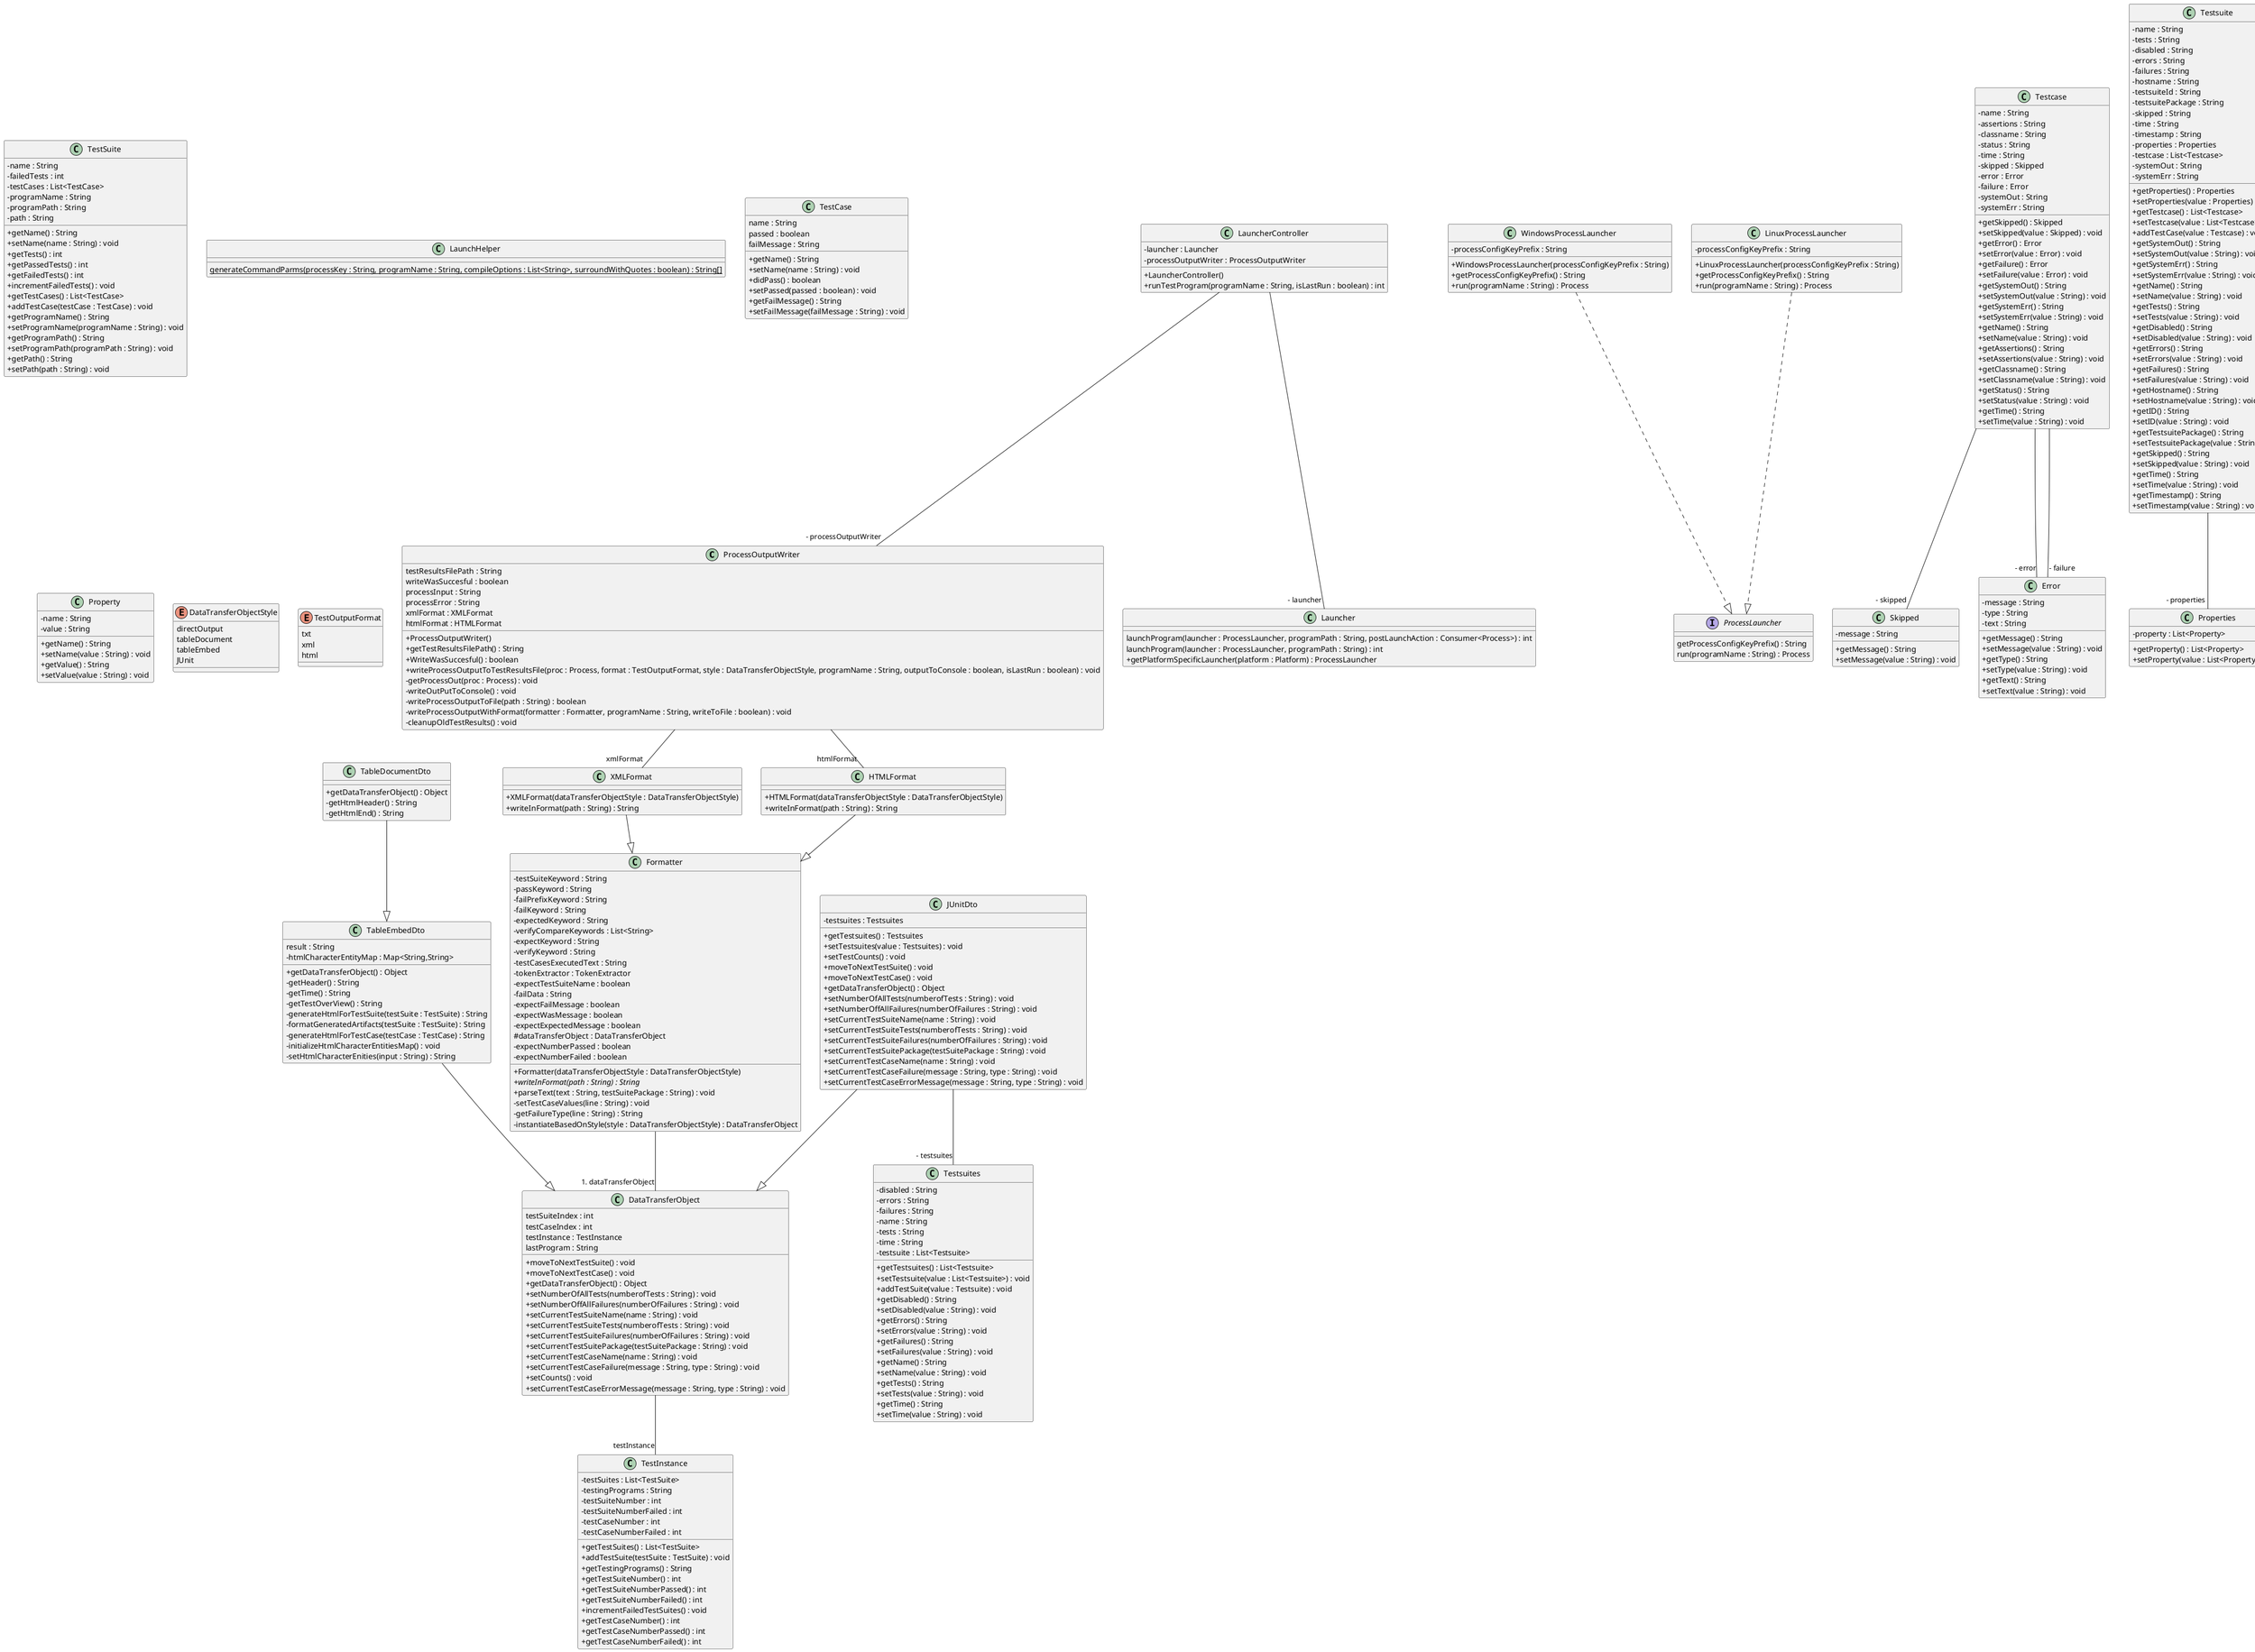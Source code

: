 @startuml
skinparam classAttributeIconSize 0
class ProcessOutputWriter{
testResultsFilePath : String
writeWasSuccesful : boolean
processInput : String
processError : String
xmlFormat : XMLFormat
htmlFormat : HTMLFormat
+ ProcessOutputWriter()
+ getTestResultsFilePath() : String
+ WriteWasSuccesful() : boolean
+ writeProcessOutputToTestResultsFile(proc : Process, format : TestOutputFormat, style : DataTransferObjectStyle, programName : String, outputToConsole : boolean, isLastRun : boolean) : void
- getProcessOut(proc : Process) : void
- writeOutPutToConsole() : void
- writeProcessOutputToFile(path : String) : boolean
- writeProcessOutputWithFormat(formatter : Formatter, programName : String, writeToFile : boolean) : void
- cleanupOldTestResults() : void
}
class Launcher{
launchProgram(launcher : ProcessLauncher, programPath : String, postLaunchAction : Consumer<Process>) : int
launchProgram(launcher : ProcessLauncher, programPath : String) : int
+ getPlatformSpecificLauncher(platform : Platform) : ProcessLauncher
}
class TestSuite{
- name : String
- failedTests : int
- testCases : List<TestCase>
- programName : String
- programPath : String
- path : String
+ getName() : String
+ setName(name : String) : void
+ getTests() : int
+ getPassedTests() : int
+ getFailedTests() : int
+ incrementFailedTests() : void
+ getTestCases() : List<TestCase>
+ addTestCase(testCase : TestCase) : void
+ getProgramName() : String
+ setProgramName(programName : String) : void
+ getProgramPath() : String
+ setProgramPath(programPath : String) : void
+ getPath() : String
+ setPath(path : String) : void
}
class WindowsProcessLauncher{
- processConfigKeyPrefix : String
+ WindowsProcessLauncher(processConfigKeyPrefix : String)
+ getProcessConfigKeyPrefix() : String
+ run(programName : String) : Process
}
WindowsProcessLauncher ..|> ProcessLauncher
class DataTransferObject{
testSuiteIndex : int
testCaseIndex : int
testInstance : TestInstance
lastProgram : String
+ moveToNextTestSuite() : void
+ moveToNextTestCase() : void
+ getDataTransferObject() : Object
+ setNumberOfAllTests(numberofTests : String) : void
+ setNumberOffAllFailures(numberOfFailures : String) : void
+ setCurrentTestSuiteName(name : String) : void
+ setCurrentTestSuiteTests(numberofTests : String) : void
+ setCurrentTestSuiteFailures(numberOfFailures : String) : void
+ setCurrentTestSuitePackage(testSuitePackage : String) : void
+ setCurrentTestCaseName(name : String) : void
+ setCurrentTestCaseFailure(message : String, type : String) : void
+ setCounts() : void
+ setCurrentTestCaseErrorMessage(message : String, type : String) : void
}
class LauncherController{
- launcher : Launcher
- processOutputWriter : ProcessOutputWriter
+ LauncherController()
+ runTestProgram(programName : String, isLastRun : boolean) : int
}
class LaunchHelper{
{static} generateCommandParms(processKey : String, programName : String, compileOptions : List<String>, surroundWithQuotes : boolean) : String[]
}
class XMLFormat{
+ XMLFormat(dataTransferObjectStyle : DataTransferObjectStyle)
+ writeInFormat(path : String) : String
}
XMLFormat --|> Formatter
class Skipped{
- message : String
+ getMessage() : String
+ setMessage(value : String) : void
}
class Testsuites{
- disabled : String
- errors : String
- failures : String
- name : String
- tests : String
- time : String
- testsuite : List<Testsuite>
+ getTestsuites() : List<Testsuite>
+ setTestsuite(value : List<Testsuite>) : void
+ addTestSuite(value : Testsuite) : void
+ getDisabled() : String
+ setDisabled(value : String) : void
+ getErrors() : String
+ setErrors(value : String) : void
+ getFailures() : String
+ setFailures(value : String) : void
+ getName() : String
+ setName(value : String) : void
+ getTests() : String
+ setTests(value : String) : void
+ getTime() : String
+ setTime(value : String) : void
}
class HTMLFormat{
+ HTMLFormat(dataTransferObjectStyle : DataTransferObjectStyle)
+ writeInFormat(path : String) : String
}
HTMLFormat --|> Formatter
class TestCase{
name : String
passed : boolean
failMessage : String
+ getName() : String
+ setName(name : String) : void
+ didPass() : boolean
+ setPassed(passed : boolean) : void
+ getFailMessage() : String
+ setFailMessage(failMessage : String) : void
}
class Properties{
- property : List<Property>
+ getProperty() : List<Property>
+ setProperty(value : List<Property>) : void
}
class Testcase{
- name : String
- assertions : String
- classname : String
- status : String
- time : String
- skipped : Skipped
- error : Error
- failure : Error
- systemOut : String
- systemErr : String
+ getSkipped() : Skipped
+ setSkipped(value : Skipped) : void
+ getError() : Error
+ setError(value : Error) : void
+ getFailure() : Error
+ setFailure(value : Error) : void
+ getSystemOut() : String
+ setSystemOut(value : String) : void
+ getSystemErr() : String
+ setSystemErr(value : String) : void
+ getName() : String
+ setName(value : String) : void
+ getAssertions() : String
+ setAssertions(value : String) : void
+ getClassname() : String
+ setClassname(value : String) : void
+ getStatus() : String
+ setStatus(value : String) : void
+ getTime() : String
+ setTime(value : String) : void
}
class TableEmbedDto{
result : String
- htmlCharacterEntityMap : Map<String,String>
+ getDataTransferObject() : Object
- getHeader() : String
- getTime() : String
- getTestOverView() : String
- generateHtmlForTestSuite(testSuite : TestSuite) : String
- formatGeneratedArtifacts(testSuite : TestSuite) : String
- generateHtmlForTestCase(testCase : TestCase) : String
- initializeHtmlCharacterEntitiesMap() : void
- setHtmlCharacterEnities(input : String) : String
}
TableEmbedDto --|> DataTransferObject
class JUnitDto{
- testsuites : Testsuites
+ getTestsuites() : Testsuites
+ setTestsuites(value : Testsuites) : void
+ setTestCounts() : void
+ moveToNextTestSuite() : void
+ moveToNextTestCase() : void
+ getDataTransferObject() : Object
+ setNumberOfAllTests(numberofTests : String) : void
+ setNumberOffAllFailures(numberOfFailures : String) : void
+ setCurrentTestSuiteName(name : String) : void
+ setCurrentTestSuiteTests(numberofTests : String) : void
+ setCurrentTestSuiteFailures(numberOfFailures : String) : void
+ setCurrentTestSuitePackage(testSuitePackage : String) : void
+ setCurrentTestCaseName(name : String) : void
+ setCurrentTestCaseFailure(message : String, type : String) : void
+ setCurrentTestCaseErrorMessage(message : String, type : String) : void
}
JUnitDto --|> DataTransferObject
class Property{
- name : String
- value : String
+ getName() : String
+ setName(value : String) : void
+ getValue() : String
+ setValue(value : String) : void
}
class Formatter{
- testSuiteKeyword : String
- passKeyword : String
- failPrefixKeyword : String
- failKeyword : String
- expectedKeyword : String
- verifyCompareKeywords : List<String>
- expectKeyword : String
- verifyKeyword : String
- testCasesExecutedText : String
- tokenExtractor : TokenExtractor
- expectTestSuiteName : boolean
- failData : String
- expectFailMessage : boolean
- expectWasMessage : boolean
- expectExpectedMessage : boolean
# dataTransferObject : DataTransferObject
- expectNumberPassed : boolean
- expectNumberFailed : boolean
+ Formatter(dataTransferObjectStyle : DataTransferObjectStyle)
+ {abstract} writeInFormat(path : String) : String
+ parseText(text : String, testSuitePackage : String) : void
- setTestCaseValues(line : String) : void
- getFailureType(line : String) : String
- instantiateBasedOnStyle(style : DataTransferObjectStyle) : DataTransferObject
}
class LinuxProcessLauncher{
- processConfigKeyPrefix : String
+ LinuxProcessLauncher(processConfigKeyPrefix : String)
+ getProcessConfigKeyPrefix() : String
+ run(programName : String) : Process
}
LinuxProcessLauncher ..|> ProcessLauncher
class Testsuite{
- name : String
- tests : String
- disabled : String
- errors : String
- failures : String
- hostname : String
- testsuiteId : String
- testsuitePackage : String
- skipped : String
- time : String
- timestamp : String
- properties : Properties
- testcase : List<Testcase>
- systemOut : String
- systemErr : String
+ getProperties() : Properties
+ setProperties(value : Properties) : void
+ getTestcase() : List<Testcase>
+ setTestcase(value : List<Testcase>) : void
+ addTestCase(value : Testcase) : void
+ getSystemOut() : String
+ setSystemOut(value : String) : void
+ getSystemErr() : String
+ setSystemErr(value : String) : void
+ getName() : String
+ setName(value : String) : void
+ getTests() : String
+ setTests(value : String) : void
+ getDisabled() : String
+ setDisabled(value : String) : void
+ getErrors() : String
+ setErrors(value : String) : void
+ getFailures() : String
+ setFailures(value : String) : void
+ getHostname() : String
+ setHostname(value : String) : void
+ getID() : String
+ setID(value : String) : void
+ getTestsuitePackage() : String
+ setTestsuitePackage(value : String) : void
+ getSkipped() : String
+ setSkipped(value : String) : void
+ getTime() : String
+ setTime(value : String) : void
+ getTimestamp() : String
+ setTimestamp(value : String) : void
}
class Error{
- message : String
- type : String
- text : String
+ getMessage() : String
+ setMessage(value : String) : void
+ getType() : String
+ setType(value : String) : void
+ getText() : String
+ setText(value : String) : void
}
class TableDocumentDto{
+ getDataTransferObject() : Object
- getHtmlHeader() : String
- getHtmlEnd() : String
}
TableDocumentDto --|> TableEmbedDto
class TestInstance{
- testSuites : List<TestSuite>
- testingPrograms : String
- testSuiteNumber : int
- testSuiteNumberFailed : int
- testCaseNumber : int
- testCaseNumberFailed : int
+ getTestSuites() : List<TestSuite>
+ addTestSuite(testSuite : TestSuite) : void
+ getTestingPrograms() : String
+ getTestSuiteNumber() : int
+ getTestSuiteNumberPassed() : int
+ getTestSuiteNumberFailed() : int
+ incrementFailedTestSuites() : void
+ getTestCaseNumber() : int
+ getTestCaseNumberPassed() : int
+ getTestCaseNumberFailed() : int
}
ProcessOutputWriter--"xmlFormat" XMLFormat
ProcessOutputWriter--"htmlFormat" HTMLFormat
DataTransferObject--"testInstance" TestInstance
LauncherController--"- launcher" Launcher
LauncherController--"- processOutputWriter" ProcessOutputWriter
Testcase--"- skipped" Skipped
Testcase--"- error" Error
Testcase--"- failure" Error
JUnitDto--"- testsuites" Testsuites
Formatter--"# dataTransferObject" DataTransferObject
Testsuite--"- properties" Properties
interface ProcessLauncher{
getProcessConfigKeyPrefix() : String
run(programName : String) : Process
}
enum DataTransferObjectStyle{
directOutput
tableDocument
tableEmbed
JUnit
}
enum TestOutputFormat{
txt
xml
html
}
@enduml